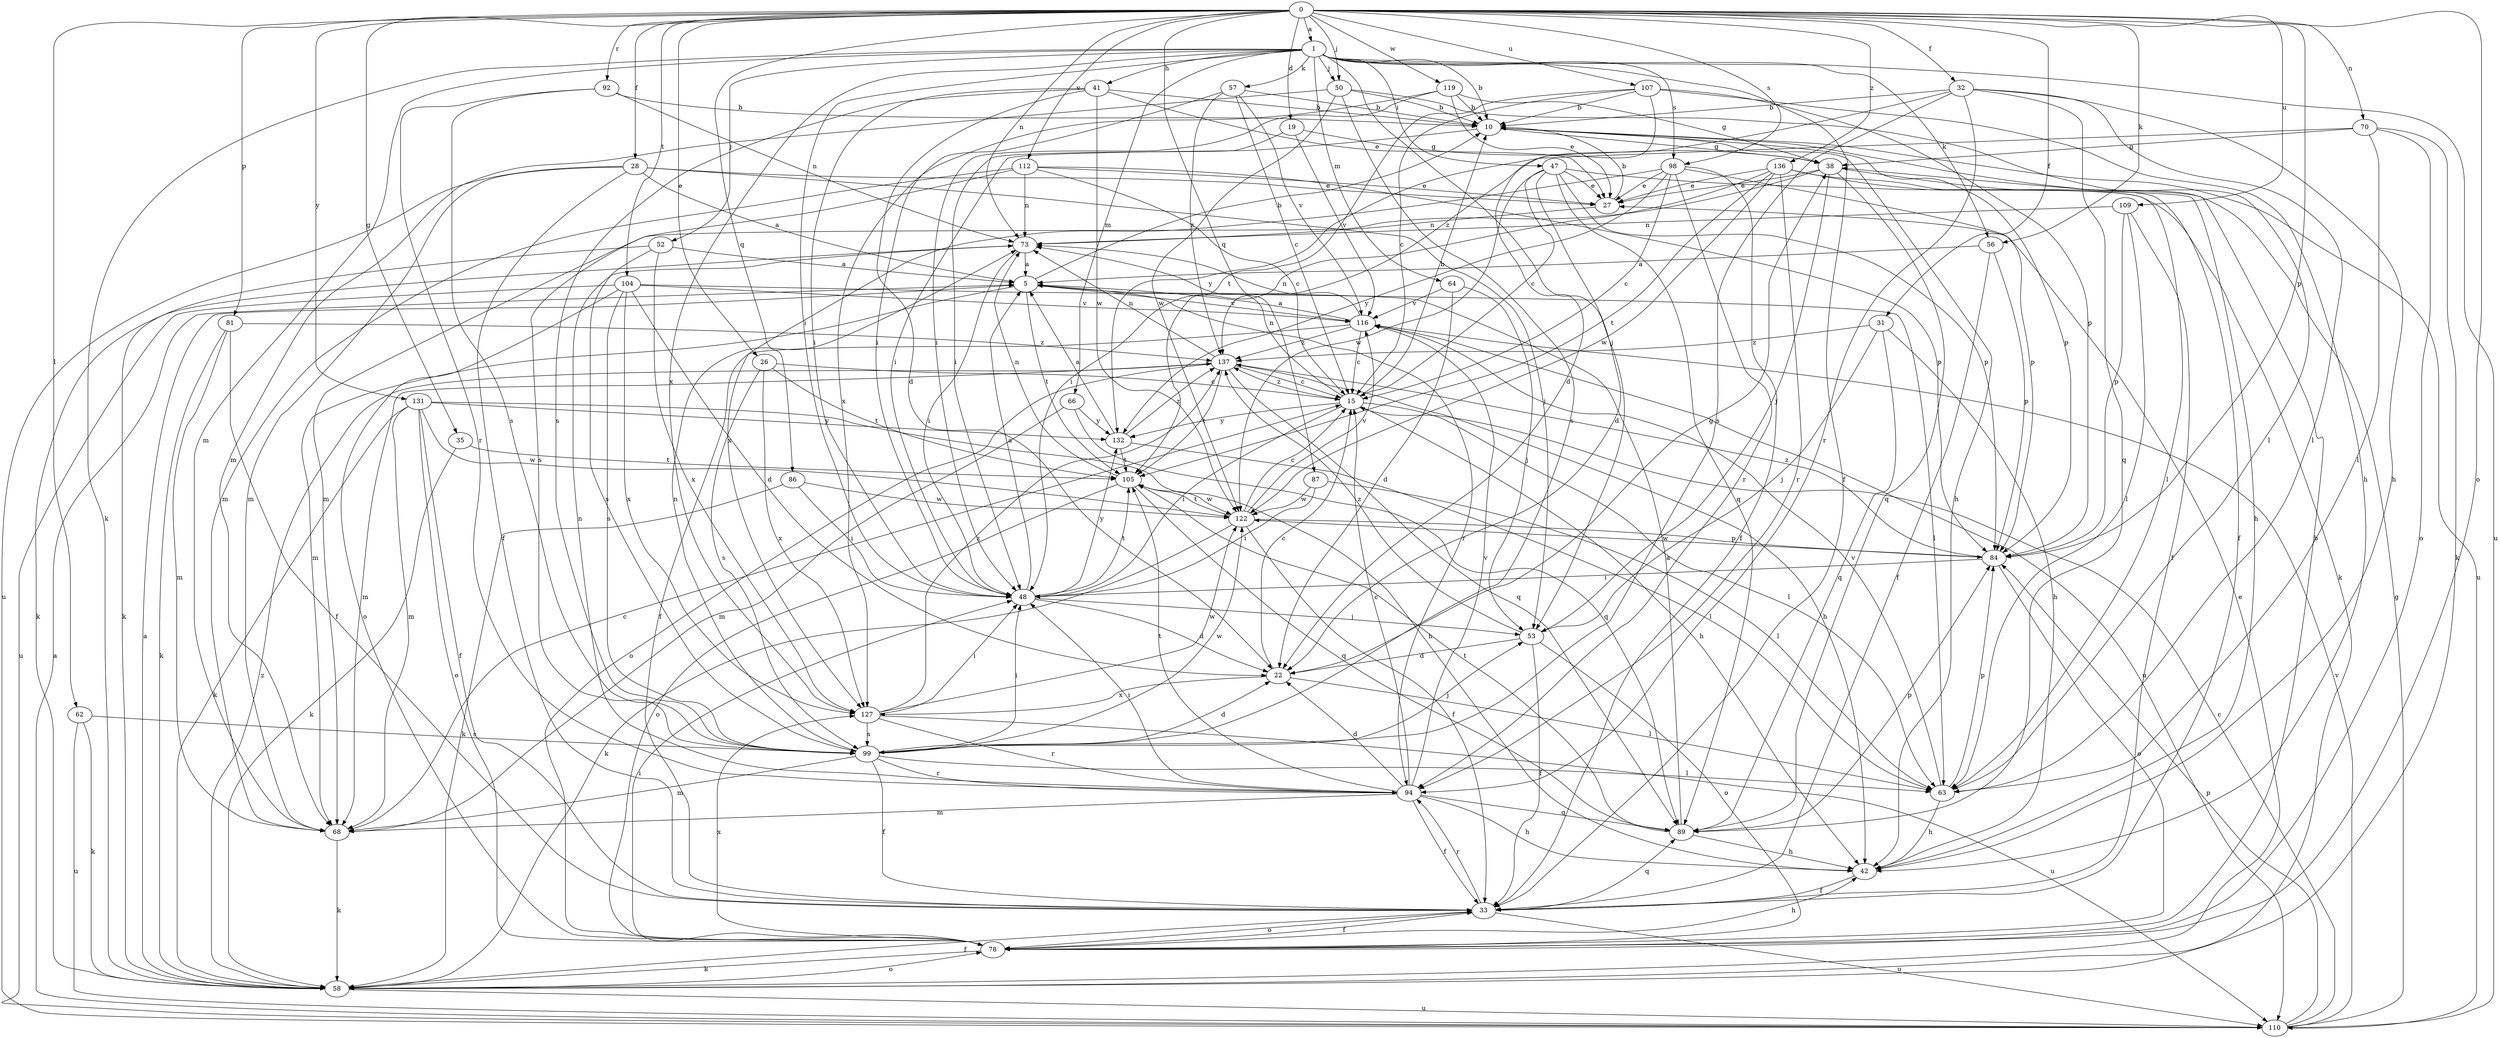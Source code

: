 strict digraph  {
0;
1;
5;
10;
15;
19;
22;
26;
27;
28;
31;
32;
33;
35;
38;
41;
42;
47;
48;
50;
52;
53;
56;
57;
58;
62;
63;
64;
66;
68;
70;
73;
78;
81;
84;
86;
87;
89;
92;
94;
98;
99;
104;
105;
107;
109;
110;
112;
116;
119;
122;
127;
131;
132;
136;
137;
0 -> 1  [label=a];
0 -> 19  [label=d];
0 -> 26  [label=e];
0 -> 28  [label=f];
0 -> 31  [label=f];
0 -> 32  [label=f];
0 -> 35  [label=g];
0 -> 50  [label=j];
0 -> 56  [label=k];
0 -> 62  [label=l];
0 -> 70  [label=n];
0 -> 73  [label=n];
0 -> 78  [label=o];
0 -> 81  [label=p];
0 -> 84  [label=p];
0 -> 86  [label=q];
0 -> 87  [label=q];
0 -> 92  [label=r];
0 -> 98  [label=s];
0 -> 104  [label=t];
0 -> 107  [label=u];
0 -> 109  [label=u];
0 -> 112  [label=v];
0 -> 119  [label=w];
0 -> 131  [label=y];
0 -> 136  [label=z];
1 -> 10  [label=b];
1 -> 33  [label=f];
1 -> 41  [label=h];
1 -> 47  [label=i];
1 -> 48  [label=i];
1 -> 50  [label=j];
1 -> 52  [label=j];
1 -> 53  [label=j];
1 -> 56  [label=k];
1 -> 57  [label=k];
1 -> 58  [label=k];
1 -> 64  [label=m];
1 -> 66  [label=m];
1 -> 68  [label=m];
1 -> 98  [label=s];
1 -> 110  [label=u];
1 -> 127  [label=x];
5 -> 10  [label=b];
5 -> 68  [label=m];
5 -> 94  [label=r];
5 -> 105  [label=t];
5 -> 116  [label=v];
10 -> 38  [label=g];
10 -> 42  [label=h];
10 -> 48  [label=i];
10 -> 84  [label=p];
10 -> 110  [label=u];
15 -> 10  [label=b];
15 -> 42  [label=h];
15 -> 48  [label=i];
15 -> 63  [label=l];
15 -> 73  [label=n];
15 -> 132  [label=y];
15 -> 137  [label=z];
19 -> 38  [label=g];
19 -> 48  [label=i];
19 -> 116  [label=v];
22 -> 15  [label=c];
22 -> 38  [label=g];
22 -> 63  [label=l];
22 -> 127  [label=x];
26 -> 15  [label=c];
26 -> 99  [label=s];
26 -> 105  [label=t];
26 -> 127  [label=x];
27 -> 10  [label=b];
27 -> 73  [label=n];
28 -> 5  [label=a];
28 -> 27  [label=e];
28 -> 33  [label=f];
28 -> 53  [label=j];
28 -> 68  [label=m];
28 -> 110  [label=u];
31 -> 42  [label=h];
31 -> 53  [label=j];
31 -> 89  [label=q];
31 -> 137  [label=z];
32 -> 10  [label=b];
32 -> 42  [label=h];
32 -> 63  [label=l];
32 -> 89  [label=q];
32 -> 94  [label=r];
32 -> 99  [label=s];
32 -> 137  [label=z];
33 -> 78  [label=o];
33 -> 89  [label=q];
33 -> 94  [label=r];
33 -> 110  [label=u];
35 -> 58  [label=k];
35 -> 105  [label=t];
38 -> 27  [label=e];
38 -> 42  [label=h];
38 -> 53  [label=j];
38 -> 68  [label=m];
38 -> 89  [label=q];
41 -> 10  [label=b];
41 -> 22  [label=d];
41 -> 27  [label=e];
41 -> 48  [label=i];
41 -> 99  [label=s];
41 -> 122  [label=w];
42 -> 33  [label=f];
47 -> 15  [label=c];
47 -> 22  [label=d];
47 -> 27  [label=e];
47 -> 58  [label=k];
47 -> 84  [label=p];
47 -> 89  [label=q];
47 -> 122  [label=w];
48 -> 5  [label=a];
48 -> 22  [label=d];
48 -> 53  [label=j];
48 -> 105  [label=t];
48 -> 132  [label=y];
50 -> 10  [label=b];
50 -> 63  [label=l];
50 -> 68  [label=m];
50 -> 99  [label=s];
50 -> 122  [label=w];
52 -> 5  [label=a];
52 -> 58  [label=k];
52 -> 99  [label=s];
52 -> 127  [label=x];
53 -> 22  [label=d];
53 -> 33  [label=f];
53 -> 78  [label=o];
53 -> 137  [label=z];
56 -> 5  [label=a];
56 -> 33  [label=f];
56 -> 84  [label=p];
57 -> 10  [label=b];
57 -> 15  [label=c];
57 -> 48  [label=i];
57 -> 116  [label=v];
57 -> 137  [label=z];
58 -> 5  [label=a];
58 -> 27  [label=e];
58 -> 33  [label=f];
58 -> 78  [label=o];
58 -> 110  [label=u];
58 -> 137  [label=z];
62 -> 58  [label=k];
62 -> 99  [label=s];
62 -> 110  [label=u];
63 -> 42  [label=h];
63 -> 84  [label=p];
63 -> 116  [label=v];
64 -> 22  [label=d];
64 -> 53  [label=j];
64 -> 116  [label=v];
66 -> 68  [label=m];
66 -> 89  [label=q];
66 -> 132  [label=y];
68 -> 15  [label=c];
68 -> 58  [label=k];
70 -> 38  [label=g];
70 -> 58  [label=k];
70 -> 63  [label=l];
70 -> 78  [label=o];
70 -> 132  [label=y];
73 -> 5  [label=a];
73 -> 48  [label=i];
73 -> 58  [label=k];
78 -> 10  [label=b];
78 -> 33  [label=f];
78 -> 42  [label=h];
78 -> 48  [label=i];
78 -> 58  [label=k];
78 -> 127  [label=x];
81 -> 33  [label=f];
81 -> 58  [label=k];
81 -> 68  [label=m];
81 -> 137  [label=z];
84 -> 48  [label=i];
84 -> 78  [label=o];
84 -> 122  [label=w];
84 -> 137  [label=z];
86 -> 48  [label=i];
86 -> 58  [label=k];
86 -> 122  [label=w];
87 -> 48  [label=i];
87 -> 63  [label=l];
87 -> 122  [label=w];
89 -> 5  [label=a];
89 -> 42  [label=h];
89 -> 84  [label=p];
89 -> 105  [label=t];
92 -> 10  [label=b];
92 -> 73  [label=n];
92 -> 94  [label=r];
92 -> 99  [label=s];
94 -> 15  [label=c];
94 -> 22  [label=d];
94 -> 33  [label=f];
94 -> 42  [label=h];
94 -> 48  [label=i];
94 -> 68  [label=m];
94 -> 73  [label=n];
94 -> 89  [label=q];
94 -> 105  [label=t];
94 -> 116  [label=v];
98 -> 15  [label=c];
98 -> 27  [label=e];
98 -> 33  [label=f];
98 -> 84  [label=p];
98 -> 94  [label=r];
98 -> 127  [label=x];
98 -> 132  [label=y];
99 -> 22  [label=d];
99 -> 33  [label=f];
99 -> 48  [label=i];
99 -> 53  [label=j];
99 -> 63  [label=l];
99 -> 68  [label=m];
99 -> 73  [label=n];
99 -> 94  [label=r];
99 -> 122  [label=w];
104 -> 22  [label=d];
104 -> 63  [label=l];
104 -> 78  [label=o];
104 -> 99  [label=s];
104 -> 110  [label=u];
104 -> 116  [label=v];
104 -> 127  [label=x];
105 -> 73  [label=n];
105 -> 78  [label=o];
105 -> 89  [label=q];
105 -> 122  [label=w];
107 -> 10  [label=b];
107 -> 15  [label=c];
107 -> 22  [label=d];
107 -> 42  [label=h];
107 -> 84  [label=p];
107 -> 105  [label=t];
109 -> 33  [label=f];
109 -> 63  [label=l];
109 -> 73  [label=n];
109 -> 84  [label=p];
110 -> 5  [label=a];
110 -> 15  [label=c];
110 -> 38  [label=g];
110 -> 84  [label=p];
110 -> 116  [label=v];
112 -> 15  [label=c];
112 -> 27  [label=e];
112 -> 68  [label=m];
112 -> 73  [label=n];
112 -> 84  [label=p];
112 -> 99  [label=s];
116 -> 5  [label=a];
116 -> 15  [label=c];
116 -> 33  [label=f];
116 -> 73  [label=n];
116 -> 110  [label=u];
116 -> 137  [label=z];
119 -> 10  [label=b];
119 -> 27  [label=e];
119 -> 38  [label=g];
119 -> 48  [label=i];
119 -> 127  [label=x];
122 -> 15  [label=c];
122 -> 33  [label=f];
122 -> 58  [label=k];
122 -> 84  [label=p];
122 -> 105  [label=t];
122 -> 116  [label=v];
127 -> 48  [label=i];
127 -> 94  [label=r];
127 -> 99  [label=s];
127 -> 110  [label=u];
127 -> 122  [label=w];
127 -> 137  [label=z];
131 -> 33  [label=f];
131 -> 42  [label=h];
131 -> 58  [label=k];
131 -> 68  [label=m];
131 -> 78  [label=o];
131 -> 122  [label=w];
131 -> 132  [label=y];
132 -> 5  [label=a];
132 -> 63  [label=l];
132 -> 105  [label=t];
132 -> 137  [label=z];
136 -> 27  [label=e];
136 -> 33  [label=f];
136 -> 48  [label=i];
136 -> 63  [label=l];
136 -> 94  [label=r];
136 -> 105  [label=t];
136 -> 122  [label=w];
137 -> 15  [label=c];
137 -> 42  [label=h];
137 -> 68  [label=m];
137 -> 73  [label=n];
137 -> 78  [label=o];
137 -> 89  [label=q];
137 -> 105  [label=t];
}
